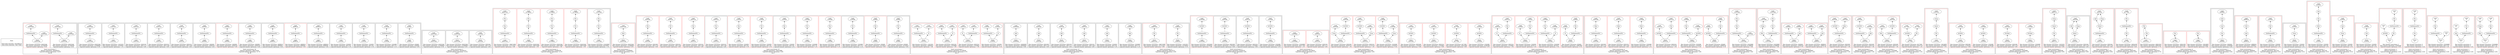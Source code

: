 strict digraph {
rankdir=BT
subgraph {
Stats [shape=plaintext]
cluster=true
label="Total loads executed: 1307048276\nTotal stores executed: 768271869"
}
subgraph {
subgraph {
"39_0_92" [label="GetElementPtr"]
"39_0_91" [label="Load\n65833346"]
"39_0_92" -> "39_0_91"
{
rank=min
"39_0_93" [label="Store\n65833346"]
}
"39_0_93" -> "39_0_92"
"39_0_90" [label="Load\n65833346"]
"39_0_93" -> "39_0_90"
cluster=true
label="Raw dynamic executions: 65833346\nRaw memory operations: 197500038\nCaptured memory operations: 9.5%"
}
subgraph {
{
rank=min
"39_1_96" [label="Store\n65833346"]
}
"39_1_95" [label="GetElementPtr"]
"39_1_96" -> "39_1_95"
"39_1_94" [label="Load\n65833346"]
"39_1_96" -> "39_1_94"
"39_1_91" [label="Load\n65833346"]
"39_1_95" -> "39_1_91"
cluster=true
label="Raw dynamic executions: 65833346\nRaw memory operations: 197500038\nCaptured memory operations: 9.5%"
color=red
}
cluster=true
label="Static occurrences: 2\nMemory operations: 395000076\nCaptured memory operations: 19.0%\nId: 39"
}
subgraph {
subgraph {
{
rank=min
"30_15_476" [label="Load\n828465"]
}
"30_15_475" [label="GetElementPtr"]
"30_15_476" -> "30_15_475"
"30_15_474" [label="Load\n828465"]
"30_15_475" -> "30_15_474"
cluster=true
label="Raw dynamic executions: 828465\nRaw memory operations: 1656930\nCaptured memory operations: 0.0%"
}
subgraph {
{
rank=min
"30_14_414" [label="Load\n2326389"]
}
"30_14_413" [label="GetElementPtr"]
"30_14_414" -> "30_14_413"
"30_14_412" [label="Load\n2326389"]
"30_14_413" -> "30_14_412"
cluster=true
label="Raw dynamic executions: 2326389\nRaw memory operations: 4652778\nCaptured memory operations: 0.2%"
}
subgraph {
{
rank=min
"30_12_281" [label="Load\n2326391"]
}
"30_12_280" [label="GetElementPtr"]
"30_12_281" -> "30_12_280"
"30_12_279" [label="Load\n2326391"]
"30_12_280" -> "30_12_279"
cluster=true
label="Raw dynamic executions: 2326391\nRaw memory operations: 4652782\nCaptured memory operations: 0.2%"
}
subgraph {
{
rank=min
"30_13_340" [label="Load\n2326391"]
}
"30_13_339" [label="GetElementPtr"]
"30_13_340" -> "30_13_339"
"30_13_338" [label="Load\n2326391"]
"30_13_339" -> "30_13_338"
cluster=true
label="Raw dynamic executions: 2326391\nRaw memory operations: 4652782\nCaptured memory operations: 0.2%"
}
subgraph {
"30_6_244" [label="GetElementPtr"]
"30_6_239" [label="Load\n4999918"]
"30_6_244" -> "30_6_239"
{
rank=min
"30_6_245" [label="Load\n4999918"]
}
"30_6_245" -> "30_6_244"
cluster=true
label="Raw dynamic executions: 4999918\nRaw memory operations: 9999836\nCaptured memory operations: 0.4%"
}
subgraph {
{
rank=min
"30_7_249" [label="Load\n4999918"]
}
"30_7_248" [label="GetElementPtr"]
"30_7_249" -> "30_7_248"
"30_7_239" [label="Load\n4999918"]
"30_7_248" -> "30_7_239"
cluster=true
label="Raw dynamic executions: 4999918\nRaw memory operations: 9999836\nCaptured memory operations: 0.4%"
color=red
}
subgraph {
{
rank=min
"30_8_252" [label="Load\n4999918"]
}
"30_8_251" [label="GetElementPtr"]
"30_8_252" -> "30_8_251"
"30_8_250" [label="Load\n4999918"]
"30_8_251" -> "30_8_250"
cluster=true
label="Raw dynamic executions: 4999918\nRaw memory operations: 9999836\nCaptured memory operations: 0.4%"
}
subgraph {
"30_9_263" [label="GetElementPtr"]
"30_9_258" [label="Load\n5000081"]
"30_9_263" -> "30_9_258"
{
rank=min
"30_9_264" [label="Load\n5000081"]
}
"30_9_264" -> "30_9_263"
cluster=true
label="Raw dynamic executions: 5000081\nRaw memory operations: 10000162\nCaptured memory operations: 0.4%"
}
subgraph {
"30_10_267" [label="GetElementPtr"]
"30_10_258" [label="Load\n5000081"]
"30_10_267" -> "30_10_258"
{
rank=min
"30_10_268" [label="Load\n5000081"]
}
"30_10_268" -> "30_10_267"
cluster=true
label="Raw dynamic executions: 5000081\nRaw memory operations: 10000162\nCaptured memory operations: 0.4%"
color=red
}
subgraph {
{
rank=min
"30_11_271" [label="Load\n5000081"]
}
"30_11_270" [label="GetElementPtr"]
"30_11_271" -> "30_11_270"
"30_11_269" [label="Load\n5000081"]
"30_11_270" -> "30_11_269"
cluster=true
label="Raw dynamic executions: 5000081\nRaw memory operations: 10000162\nCaptured memory operations: 0.4%"
}
subgraph {
"30_17_506" [label="GetElementPtr"]
"30_17_505" [label="Load\n9305554"]
"30_17_506" -> "30_17_505"
{
rank=min
"30_17_507" [label="Load\n9305554"]
}
"30_17_507" -> "30_17_506"
cluster=true
label="Raw dynamic executions: 9305554\nRaw memory operations: 18611108\nCaptured memory operations: 0.8%"
}
subgraph {
{
rank=min
"30_18_547" [label="Load\n9305554"]
}
"30_18_546" [label="GetElementPtr"]
"30_18_547" -> "30_18_546"
"30_18_545" [label="Load\n9305554"]
"30_18_546" -> "30_18_545"
cluster=true
label="Raw dynamic executions: 9305554\nRaw memory operations: 18611108\nCaptured memory operations: 0.8%"
}
subgraph {
"30_19_583" [label="GetElementPtr"]
"30_19_582" [label="Load\n9305556"]
"30_19_583" -> "30_19_582"
{
rank=min
"30_19_584" [label="Load\n9305556"]
}
"30_19_584" -> "30_19_583"
cluster=true
label="Raw dynamic executions: 9305556\nRaw memory operations: 18611112\nCaptured memory operations: 0.8%"
}
subgraph {
{
rank=min
"30_16_494" [label="Load\n11631951"]
}
"30_16_493" [label="GetElementPtr"]
"30_16_494" -> "30_16_493"
"30_16_492" [label="Load\n11631951"]
"30_16_493" -> "30_16_492"
cluster=true
label="Raw dynamic executions: 11631951\nRaw memory operations: 23263902\nCaptured memory operations: 1.1%"
}
subgraph {
"30_0_87" [label="GetElementPtr"]
"30_0_86" [label="Load\n65833346"]
"30_0_87" -> "30_0_86"
{
rank=min
"30_0_88" [label="Load\n65833346"]
}
"30_0_88" -> "30_0_87"
cluster=true
label="Raw dynamic executions: 65833346\nRaw memory operations: 131666692\nCaptured memory operations: 6.3%"
}
cluster=true
label="Static occurrences: 20\nMemory operations: 286379190\nCaptured memory operations: 13.7%\nId: 30"
}
subgraph {
subgraph {
{
rank=min
"0_3_303" [label="Store\n9305564"]
}
"0_3_301" [label="Load\n9305564"]
"0_3_303" -> "0_3_301"
cluster=true
label="Raw dynamic executions: 9305564\nRaw memory operations: 18611128\nCaptured memory operations: 0.8%"
}
subgraph {
{
rank=min
"0_1_66" [label="Store\n65833346"]
}
"0_1_65" [label="Load\n65833346"]
"0_1_66" -> "0_1_65"
cluster=true
label="Raw dynamic executions: 65833346\nRaw memory operations: 131666692\nCaptured memory operations: 6.3%"
}
subgraph {
{
rank=min
"0_2_69" [label="Store\n65833346"]
}
"0_2_68" [label="Load\n65833346"]
"0_2_69" -> "0_2_68"
cluster=true
label="Raw dynamic executions: 65833346\nRaw memory operations: 131666692\nCaptured memory operations: 6.3%"
}
cluster=true
label="Static occurrences: 5\nMemory operations: 281944514\nCaptured memory operations: 13.5%\nId: 0"
}
subgraph {
subgraph {
"7_1_51" [label="GetElementPtr"]
"7_1_47" [label="Phi"]
"7_1_51" -> "7_1_47"
"7_1_100" [label="Phi"]
"7_1_98" [label="Load\n11631946"]
"7_1_100" -> "7_1_98"
{
rank=min
"7_1_52" [label="Load\n11631946"]
}
"7_1_52" -> "7_1_51"
"7_1_47" -> "7_1_100"
cluster=true
label="Raw dynamic executions: 23263898\nRaw memory operations: 64104941\nCaptured memory operations: 1.1%"
}
subgraph {
"7_2_47" [label="Phi"]
"7_2_100" [label="Phi"]
"7_2_47" -> "7_2_100"
{
rank=min
"7_2_61" [label="Load\n24786802"]
}
"7_2_60" [label="GetElementPtr"]
"7_2_61" -> "7_2_60"
"7_2_98" [label="Load\n24786802"]
"7_2_100" -> "7_2_98"
"7_2_60" -> "7_2_47"
cluster=true
label="Raw dynamic executions: 65833346\nRaw memory operations: 106674389\nCaptured memory operations: 2.3%"
color=red
}
subgraph {
"7_3_47" [label="Phi"]
"7_3_100" [label="Phi"]
"7_3_47" -> "7_3_100"
"7_3_64" [label="GetElementPtr"]
"7_3_64" -> "7_3_47"
"7_3_98" [label="Load\n24786802"]
"7_3_100" -> "7_3_98"
{
rank=min
"7_3_65" [label="Load\n24786802"]
}
"7_3_65" -> "7_3_64"
cluster=true
label="Raw dynamic executions: 65833346\nRaw memory operations: 106674389\nCaptured memory operations: 2.3%"
color=red
}
subgraph {
"7_4_47" [label="Phi"]
"7_4_100" [label="Phi"]
"7_4_47" -> "7_4_100"
{
rank=min
"7_4_68" [label="Load\n24786802"]
}
"7_4_67" [label="GetElementPtr"]
"7_4_68" -> "7_4_67"
"7_4_98" [label="Load\n24786802"]
"7_4_100" -> "7_4_98"
"7_4_67" -> "7_4_47"
cluster=true
label="Raw dynamic executions: 65833346\nRaw memory operations: 106674389\nCaptured memory operations: 2.3%"
color=red
}
subgraph {
"7_0_100" [label="Phi"]
"7_0_98" [label="Load\n40841043"]
"7_0_100" -> "7_0_98"
"7_0_47" [label="Phi"]
"7_0_47" -> "7_0_100"
"7_0_48" [label="GetElementPtr"]
"7_0_48" -> "7_0_47"
{
rank=min
"7_0_49" [label="Load\n40841043"]
}
"7_0_49" -> "7_0_48"
cluster=true
label="Raw dynamic executions: 106674389\nRaw memory operations: 147515432\nCaptured memory operations: 3.9%"
color=red
}
cluster=true
label="Static occurrences: 5\nMemory operations: 253666790\nCaptured memory operations: 12.2%\nId: 7"
}
subgraph {
subgraph {
"10_0_62" [label="SExt"]
"10_0_61" [label="Load\n65833346"]
"10_0_62" -> "10_0_61"
{
rank=min
"10_0_63" [label="Store\n65833346"]
}
"10_0_63" -> "10_0_62"
cluster=true
label="Raw dynamic executions: 65833346\nRaw memory operations: 131666692\nCaptured memory operations: 6.3%"
color=red
}
cluster=true
label="Static occurrences: 1\nMemory operations: 131666692\nCaptured memory operations: 6.3%\nId: 10"
}
subgraph {
subgraph {
"8_17_451" [label="Phi"]
"8_17_449" [label="Load\n828465"]
"8_17_451" -> "8_17_449"
{
rank=min
"8_17_469" [label="Load\n828465"]
}
"8_17_468" [label="GetElementPtr"]
"8_17_469" -> "8_17_468"
"8_17_468" -> "8_17_451"
cluster=true
label="Raw dynamic executions: 828465\nRaw memory operations: 10134025\nCaptured memory operations: 0.0%"
}
subgraph {
"8_18_451" [label="Phi"]
"8_18_449" [label="Load\n828465"]
"8_18_451" -> "8_18_449"
"8_18_472" [label="GetElementPtr"]
"8_18_472" -> "8_18_451"
{
rank=min
"8_18_473" [label="Load\n828465"]
}
"8_18_473" -> "8_18_472"
cluster=true
label="Raw dynamic executions: 828465\nRaw memory operations: 10134025\nCaptured memory operations: 0.0%"
color=red
}
subgraph {
"8_13_401" [label="GetElementPtr"]
"8_13_389" [label="Phi"]
"8_13_401" -> "8_13_389"
{
rank=min
"8_13_402" [label="Load\n2326389"]
}
"8_13_402" -> "8_13_401"
"8_13_387" [label="Load\n2326389"]
"8_13_389" -> "8_13_387"
cluster=true
label="Raw dynamic executions: 2326389\nRaw memory operations: 4652778\nCaptured memory operations: 0.2%"
}
subgraph {
{
rank=min
"8_14_407" [label="Load\n2326389"]
}
"8_14_406" [label="GetElementPtr"]
"8_14_407" -> "8_14_406"
"8_14_389" [label="Phi"]
"8_14_406" -> "8_14_389"
"8_14_387" [label="Load\n2326389"]
"8_14_389" -> "8_14_387"
cluster=true
label="Raw dynamic executions: 2326389\nRaw memory operations: 4652778\nCaptured memory operations: 0.2%"
color=red
}
subgraph {
{
rank=min
"8_15_411" [label="Load\n2326389"]
}
"8_15_410" [label="GetElementPtr"]
"8_15_411" -> "8_15_410"
"8_15_389" [label="Phi"]
"8_15_410" -> "8_15_389"
"8_15_387" [label="Load\n2326389"]
"8_15_389" -> "8_15_387"
cluster=true
label="Raw dynamic executions: 2326389\nRaw memory operations: 4652778\nCaptured memory operations: 0.2%"
color=red
}
subgraph {
"8_10_315" [label="Phi"]
"8_10_313" [label="Load\n2326391"]
"8_10_315" -> "8_10_313"
{
rank=min
"8_10_328" [label="Load\n2326391"]
}
"8_10_327" [label="GetElementPtr"]
"8_10_328" -> "8_10_327"
"8_10_327" -> "8_10_315"
cluster=true
label="Raw dynamic executions: 2326391\nRaw memory operations: 4652782\nCaptured memory operations: 0.2%"
}
subgraph {
"8_11_315" [label="Phi"]
"8_11_313" [label="Load\n2326391"]
"8_11_315" -> "8_11_313"
"8_11_332" [label="GetElementPtr"]
"8_11_332" -> "8_11_315"
{
rank=min
"8_11_333" [label="Load\n2326391"]
}
"8_11_333" -> "8_11_332"
cluster=true
label="Raw dynamic executions: 2326391\nRaw memory operations: 4652782\nCaptured memory operations: 0.2%"
color=red
}
subgraph {
"8_12_315" [label="Phi"]
"8_12_313" [label="Load\n2326391"]
"8_12_315" -> "8_12_313"
{
rank=min
"8_12_337" [label="Load\n2326391"]
}
"8_12_336" [label="GetElementPtr"]
"8_12_337" -> "8_12_336"
"8_12_336" -> "8_12_315"
cluster=true
label="Raw dynamic executions: 2326391\nRaw memory operations: 4652782\nCaptured memory operations: 0.2%"
color=red
}
subgraph {
"8_19_522" [label="Phi"]
"8_19_520" [label="Load\n9305554"]
"8_19_522" -> "8_19_520"
"8_19_534" [label="GetElementPtr"]
"8_19_534" -> "8_19_522"
{
rank=min
"8_19_535" [label="Load\n9305554"]
}
"8_19_535" -> "8_19_534"
cluster=true
label="Raw dynamic executions: 9305554\nRaw memory operations: 18611108\nCaptured memory operations: 0.8%"
}
subgraph {
"8_20_522" [label="Phi"]
"8_20_520" [label="Load\n9305554"]
"8_20_522" -> "8_20_520"
{
rank=min
"8_20_540" [label="Load\n9305554"]
}
"8_20_539" [label="GetElementPtr"]
"8_20_540" -> "8_20_539"
"8_20_539" -> "8_20_522"
cluster=true
label="Raw dynamic executions: 9305554\nRaw memory operations: 18611108\nCaptured memory operations: 0.8%"
color=red
}
subgraph {
"8_21_543" [label="GetElementPtr"]
"8_21_522" [label="Phi"]
"8_21_543" -> "8_21_522"
"8_21_520" [label="Load\n9305554"]
"8_21_522" -> "8_21_520"
{
rank=min
"8_21_544" [label="Load\n9305554"]
}
"8_21_544" -> "8_21_543"
cluster=true
label="Raw dynamic executions: 9305554\nRaw memory operations: 18611108\nCaptured memory operations: 0.8%"
color=red
}
subgraph {
"8_16_451" [label="Phi"]
"8_16_449" [label="Load\n9305560"]
"8_16_451" -> "8_16_449"
"8_16_463" [label="GetElementPtr"]
"8_16_463" -> "8_16_451"
{
rank=min
"8_16_464" [label="Load\n9305560"]
}
"8_16_464" -> "8_16_463"
cluster=true
label="Raw dynamic executions: 9305560\nRaw memory operations: 18611120\nCaptured memory operations: 0.8%"
color=red
}
cluster=true
label="Static occurrences: 22\nMemory operations: 105674986\nCaptured memory operations: 5.0%\nId: 8"
}
subgraph {
subgraph {
{
rank=min
"17_3_283" [label="Store\n2326391"]
}
"17_3_280" [label="GetElementPtr"]
"17_3_283" -> "17_3_280"
"17_3_282" [label="Or"]
"17_3_281" [label="Load\n2326391"]
"17_3_282" -> "17_3_281"
"17_3_283" -> "17_3_282"
"17_3_279" [label="Load\n2326391"]
"17_3_280" -> "17_3_279"
cluster=true
label="Raw dynamic executions: 2326391\nRaw memory operations: 6979173\nCaptured memory operations: 0.3%"
color=red
}
subgraph {
"17_5_508" [label="Or"]
"17_5_507" [label="Load\n9305554"]
"17_5_508" -> "17_5_507"
{
rank=min
"17_5_509" [label="Store\n9305554"]
}
"17_5_506" [label="GetElementPtr"]
"17_5_509" -> "17_5_506"
"17_5_505" [label="Load\n9305554"]
"17_5_506" -> "17_5_505"
"17_5_509" -> "17_5_508"
cluster=true
label="Raw dynamic executions: 9305554\nRaw memory operations: 27916662\nCaptured memory operations: 1.3%"
color=red
}
subgraph {
{
rank=min
"17_6_586" [label="Store\n9305556"]
}
"17_6_583" [label="GetElementPtr"]
"17_6_586" -> "17_6_583"
"17_6_582" [label="Load\n9305556"]
"17_6_583" -> "17_6_582"
"17_6_585" [label="Or"]
"17_6_584" [label="Load\n9305556"]
"17_6_585" -> "17_6_584"
"17_6_586" -> "17_6_585"
cluster=true
label="Raw dynamic executions: 9305556\nRaw memory operations: 27916668\nCaptured memory operations: 1.3%"
color=red
}
subgraph {
"17_4_493" [label="GetElementPtr"]
"17_4_492" [label="Load\n11631951"]
"17_4_493" -> "17_4_492"
{
rank=min
"17_4_496" [label="Store\n11631951"]
}
"17_4_496" -> "17_4_493"
"17_4_495" [label="Or"]
"17_4_494" [label="Load\n11631951"]
"17_4_495" -> "17_4_494"
"17_4_496" -> "17_4_495"
cluster=true
label="Raw dynamic executions: 11631951\nRaw memory operations: 34895853\nCaptured memory operations: 1.6%"
color=red
}
cluster=true
label="Static occurrences: 7\nMemory operations: 97708359\nCaptured memory operations: 4.7%\nId: 17"
}
subgraph {
subgraph {
"27_7_395" [label="Add"]
"27_7_394" [label="Load\n2326389"]
"27_7_395" -> "27_7_394"
{
rank=min
"27_7_396" [label="Store\n2326389"]
}
"27_7_396" -> "27_7_395"
cluster=true
label="Raw dynamic executions: 2326389\nRaw memory operations: 4652778\nCaptured memory operations: 0.2%"
}
subgraph {
{
rank=min
"27_6_322" [label="Store\n2326391"]
}
"27_6_321" [label="Add"]
"27_6_322" -> "27_6_321"
"27_6_320" [label="Load\n2326391"]
"27_6_321" -> "27_6_320"
cluster=true
label="Raw dynamic executions: 2326391\nRaw memory operations: 4652782\nCaptured memory operations: 0.2%"
}
subgraph {
"27_9_528" [label="Add"]
"27_9_527" [label="Load\n9305554"]
"27_9_528" -> "27_9_527"
{
rank=min
"27_9_529" [label="Store\n9305554"]
}
"27_9_529" -> "27_9_528"
cluster=true
label="Raw dynamic executions: 9305554\nRaw memory operations: 18611108\nCaptured memory operations: 0.8%"
}
subgraph {
"27_11_580" [label="Add"]
"27_11_579" [label="Load\n9305556"]
"27_11_580" -> "27_11_579"
{
rank=min
"27_11_581" [label="Store\n9305556"]
}
"27_11_581" -> "27_11_580"
cluster=true
label="Raw dynamic executions: 9305556\nRaw memory operations: 18611112\nCaptured memory operations: 0.8%"
}
subgraph {
{
rank=min
"27_8_458" [label="Store\n9305560"]
}
"27_8_457" [label="Add"]
"27_8_458" -> "27_8_457"
"27_8_456" [label="Load\n9305560"]
"27_8_457" -> "27_8_456"
cluster=true
label="Raw dynamic executions: 9305560\nRaw memory operations: 18611120\nCaptured memory operations: 0.8%"
}
subgraph {
"27_4_218" [label="Add"]
"27_4_217" [label="Load\n10000000"]
"27_4_218" -> "27_4_217"
{
rank=min
"27_4_219" [label="Store\n10000000"]
}
"27_4_219" -> "27_4_218"
cluster=true
label="Raw dynamic executions: 10000000\nRaw memory operations: 20000000\nCaptured memory operations: 0.9%"
}
cluster=true
label="Static occurrences: 12\nMemory operations: 85138902\nCaptured memory operations: 4.1%\nId: 27"
}
subgraph {
subgraph {
"34_4_363" [label="Phi"]
"34_4_364" [label="Load\n1648818"]
"34_4_363" -> "34_4_364"
{
rank=min
"34_4_367" [label="Store\n1648818"]
}
"34_4_367" -> "34_4_363"
cluster=true
label="Raw dynamic executions: 11631951\nRaw memory operations: 25256844\nCaptured memory operations: 0.1%"
}
subgraph {
{
rank=min
"34_0_101" [label="Store\n40841043"]
}
"34_0_100" [label="Phi"]
"34_0_101" -> "34_0_100"
"34_0_98" [label="Load\n40841043"]
"34_0_100" -> "34_0_98"
cluster=true
label="Raw dynamic executions: 106674389\nRaw memory operations: 147515432\nCaptured memory operations: 3.9%"
color=red
}
cluster=true
label="Static occurrences: 5\nMemory operations: 84979722\nCaptured memory operations: 4.0%\nId: 34"
}
subgraph {
subgraph {
"15_1_380" [label="GetElementPtr"]
"15_1_372" [label="IntToPtr"]
"15_1_380" -> "15_1_372"
{
rank=min
"15_1_381" [label="Load\n2326389"]
}
"15_1_381" -> "15_1_380"
"15_1_369" [label="Load\n2326389"]
"15_1_372" -> "15_1_369"
cluster=true
label="Raw dynamic executions: 2326389\nRaw memory operations: 25590289\nCaptured memory operations: 0.2%"
}
subgraph {
{
rank=min
"15_3_514" [label="Load\n9305554"]
}
"15_3_513" [label="GetElementPtr"]
"15_3_514" -> "15_3_513"
"15_3_511" [label="IntToPtr"]
"15_3_513" -> "15_3_511"
"15_3_502" [label="Load\n9305554"]
"15_3_511" -> "15_3_502"
cluster=true
label="Raw dynamic executions: 9305554\nRaw memory operations: 27916662\nCaptured memory operations: 0.8%"
}
subgraph {
"15_2_430" [label="IntToPtr"]
"15_2_427" [label="Load\n9305560"]
"15_2_430" -> "15_2_427"
{
rank=min
"15_2_443" [label="Load\n9305560"]
}
"15_2_442" [label="GetElementPtr"]
"15_2_443" -> "15_2_442"
"15_2_442" -> "15_2_430"
cluster=true
label="Raw dynamic executions: 9305560\nRaw memory operations: 27261853\nCaptured memory operations: 0.8%"
}
subgraph {
{
rank=min
"15_0_374" [label="Load\n20282682"]
}
"15_0_373" [label="GetElementPtr"]
"15_0_374" -> "15_0_373"
"15_0_372" [label="IntToPtr"]
"15_0_369" [label="Load\n20282682"]
"15_0_372" -> "15_0_369"
"15_0_373" -> "15_0_372"
cluster=true
label="Raw dynamic executions: 20282682\nRaw memory operations: 43546582\nCaptured memory operations: 1.9%"
color=red
}
cluster=true
label="Static occurrences: 4\nMemory operations: 82440370\nCaptured memory operations: 3.9%\nId: 15"
}
subgraph {
subgraph {
{
rank=min
"19_3_587" [label="Load\n9305556"]
}
"19_3_582" [label="Load\n9305556"]
"19_3_587" -> "19_3_582"
cluster=true
label="Raw dynamic executions: 9305556\nRaw memory operations: 18611112\nCaptured memory operations: 0.8%"
color=red
}
subgraph {
{
rank=min
"19_0_53" [label="Load\n23263898"]
}
"19_0_52" [label="Load\n23263898"]
"19_0_53" -> "19_0_52"
cluster=true
label="Raw dynamic executions: 23263898\nRaw memory operations: 46527796\nCaptured memory operations: 2.2%"
color=red
}
cluster=true
label="Static occurrences: 4\nMemory operations: 65138910\nCaptured memory operations: 3.1%\nId: 19"
}
subgraph {
subgraph {
"6_0_380" [label="GetElementPtr"]
"6_0_372" [label="IntToPtr"]
"6_0_380" -> "6_0_372"
"6_0_399" [label="Trunc"]
"6_0_398" [label="Load\n2326389"]
"6_0_399" -> "6_0_398"
{
rank=min
"6_0_400" [label="Store\n2326389"]
}
"6_0_400" -> "6_0_399"
"6_0_369" [label="Load\n2326389"]
"6_0_372" -> "6_0_369"
"6_0_400" -> "6_0_380"
cluster=true
label="Raw dynamic executions: 2326389\nRaw memory operations: 27916678\nCaptured memory operations: 0.3%"
color=red
}
subgraph {
{
rank=min
"6_2_533" [label="Store\n9305554"]
}
"6_2_513" [label="GetElementPtr"]
"6_2_533" -> "6_2_513"
"6_2_532" [label="Trunc"]
"6_2_533" -> "6_2_532"
"6_2_531" [label="Load\n9305554"]
"6_2_532" -> "6_2_531"
"6_2_511" [label="IntToPtr"]
"6_2_513" -> "6_2_511"
"6_2_502" [label="Load\n9305554"]
"6_2_511" -> "6_2_502"
cluster=true
label="Raw dynamic executions: 9305554\nRaw memory operations: 37222216\nCaptured memory operations: 1.3%"
color=red
}
subgraph {
"6_1_430" [label="IntToPtr"]
"6_1_427" [label="Load\n9305560"]
"6_1_430" -> "6_1_427"
"6_1_461" [label="Trunc"]
"6_1_460" [label="Load\n9305560"]
"6_1_461" -> "6_1_460"
"6_1_442" [label="GetElementPtr"]
"6_1_442" -> "6_1_430"
{
rank=min
"6_1_462" [label="Store\n9305560"]
}
"6_1_462" -> "6_1_442"
"6_1_462" -> "6_1_461"
cluster=true
label="Raw dynamic executions: 9305560\nRaw memory operations: 36567413\nCaptured memory operations: 1.3%"
color=red
}
cluster=true
label="Static occurrences: 3\nMemory operations: 62812509\nCaptured memory operations: 3.0%\nId: 6"
}
subgraph {
subgraph {
{
rank=min
"5_0_397" [label="Store\n2326389"]
}
"5_0_372" [label="IntToPtr"]
"5_0_397" -> "5_0_372"
"5_0_369" [label="Load\n2326389"]
"5_0_372" -> "5_0_369"
cluster=true
label="Raw dynamic executions: 2326389\nRaw memory operations: 25590289\nCaptured memory operations: 0.2%"
color=red
}
subgraph {
"5_3_430" [label="IntToPtr"]
"5_3_427" [label="Load\n8477095"]
"5_3_430" -> "5_3_427"
{
rank=min
"5_3_479" [label="Store\n8477095"]
}
"5_3_479" -> "5_3_430"
cluster=true
label="Raw dynamic executions: 8477095\nRaw memory operations: 26433388\nCaptured memory operations: 0.8%"
color=red
}
subgraph {
{
rank=min
"5_4_530" [label="Store\n9305554"]
}
"5_4_511" [label="IntToPtr"]
"5_4_530" -> "5_4_511"
"5_4_502" [label="Load\n9305554"]
"5_4_511" -> "5_4_502"
cluster=true
label="Raw dynamic executions: 9305554\nRaw memory operations: 27916662\nCaptured memory operations: 0.8%"
color=red
}
subgraph {
"5_2_430" [label="IntToPtr"]
"5_2_427" [label="Load\n9305560"]
"5_2_430" -> "5_2_427"
{
rank=min
"5_2_459" [label="Store\n9305560"]
}
"5_2_459" -> "5_2_430"
cluster=true
label="Raw dynamic executions: 9305560\nRaw memory operations: 27261853\nCaptured memory operations: 0.8%"
color=red
}
cluster=true
label="Static occurrences: 6\nMemory operations: 58829196\nCaptured memory operations: 2.8%\nId: 5"
}
subgraph {
subgraph {
"9_3_451" [label="Phi"]
"9_3_449" [label="Load\n828465"]
"9_3_451" -> "9_3_449"
{
rank=min
"9_3_471" [label="Store\n828465"]
}
"9_3_470" [label="Or"]
"9_3_471" -> "9_3_470"
"9_3_468" [label="GetElementPtr"]
"9_3_468" -> "9_3_451"
"9_3_471" -> "9_3_468"
"9_3_469" [label="Load\n828465"]
"9_3_470" -> "9_3_469"
cluster=true
label="Raw dynamic executions: 828465\nRaw memory operations: 10962490\nCaptured memory operations: 0.1%"
color=red
}
subgraph {
{
rank=min
"9_2_409" [label="Store\n2326389"]
}
"9_2_406" [label="GetElementPtr"]
"9_2_409" -> "9_2_406"
"9_2_408" [label="Or"]
"9_2_409" -> "9_2_408"
"9_2_389" [label="Phi"]
"9_2_406" -> "9_2_389"
"9_2_407" [label="Load\n2326389"]
"9_2_408" -> "9_2_407"
"9_2_387" [label="Load\n2326389"]
"9_2_389" -> "9_2_387"
cluster=true
label="Raw dynamic executions: 2326389\nRaw memory operations: 6979167\nCaptured memory operations: 0.3%"
color=red
}
subgraph {
{
rank=min
"9_1_335" [label="Store\n2326391"]
}
"9_1_334" [label="Or"]
"9_1_335" -> "9_1_334"
"9_1_333" [label="Load\n2326391"]
"9_1_334" -> "9_1_333"
"9_1_315" [label="Phi"]
"9_1_313" [label="Load\n2326391"]
"9_1_315" -> "9_1_313"
"9_1_332" [label="GetElementPtr"]
"9_1_332" -> "9_1_315"
"9_1_335" -> "9_1_332"
cluster=true
label="Raw dynamic executions: 2326391\nRaw memory operations: 6979173\nCaptured memory operations: 0.3%"
color=red
}
subgraph {
{
rank=min
"9_4_542" [label="Store\n9305554"]
}
"9_4_541" [label="Or"]
"9_4_542" -> "9_4_541"
"9_4_540" [label="Load\n9305554"]
"9_4_541" -> "9_4_540"
"9_4_522" [label="Phi"]
"9_4_520" [label="Load\n9305554"]
"9_4_522" -> "9_4_520"
"9_4_539" [label="GetElementPtr"]
"9_4_542" -> "9_4_539"
"9_4_539" -> "9_4_522"
cluster=true
label="Raw dynamic executions: 9305554\nRaw memory operations: 27916662\nCaptured memory operations: 1.3%"
color=red
}
cluster=true
label="Static occurrences: 5\nMemory operations: 44360397\nCaptured memory operations: 2.1%\nId: 9"
}
subgraph {
subgraph {
"3_1_386" [label="GetElementPtr"]
"3_1_385" [label="SExt"]
"3_1_386" -> "3_1_385"
{
rank=min
"3_1_387" [label="Load\n2326389"]
}
"3_1_387" -> "3_1_386"
"3_1_381" [label="Load\n2326389"]
"3_1_385" -> "3_1_381"
cluster=true
label="Raw dynamic executions: 2326389\nRaw memory operations: 4652778\nCaptured memory operations: 0.2%"
color=red
}
subgraph {
"3_3_519" [label="GetElementPtr"]
"3_3_518" [label="SExt"]
"3_3_519" -> "3_3_518"
{
rank=min
"3_3_520" [label="Load\n9305554"]
}
"3_3_520" -> "3_3_519"
"3_3_514" [label="Load\n9305554"]
"3_3_518" -> "3_3_514"
cluster=true
label="Raw dynamic executions: 9305554\nRaw memory operations: 18611108\nCaptured memory operations: 0.8%"
color=red
}
subgraph {
{
rank=min
"3_2_449" [label="Load\n9305560"]
}
"3_2_448" [label="GetElementPtr"]
"3_2_449" -> "3_2_448"
"3_2_447" [label="SExt"]
"3_2_443" [label="Load\n9305560"]
"3_2_447" -> "3_2_443"
"3_2_448" -> "3_2_447"
cluster=true
label="Raw dynamic executions: 9305560\nRaw memory operations: 18611120\nCaptured memory operations: 0.8%"
color=red
}
cluster=true
label="Static occurrences: 4\nMemory operations: 41875006\nCaptured memory operations: 2.0%\nId: 3"
}
subgraph {
subgraph {
"36_1_430" [label="IntToPtr"]
"36_1_427" [label="Load\n828465"]
"36_1_430" -> "36_1_427"
"36_1_451" [label="Phi"]
"36_1_449" [label="Load\n828465"]
"36_1_451" -> "36_1_449"
{
rank=min
"36_1_467" [label="Store\n828465"]
}
"36_1_467" -> "36_1_430"
"36_1_463" [label="GetElementPtr"]
"36_1_467" -> "36_1_463"
"36_1_463" -> "36_1_451"
cluster=true
label="Raw dynamic executions: 828465\nRaw memory operations: 28090318\nCaptured memory operations: 0.1%"
color=red
}
subgraph {
"36_0_401" [label="GetElementPtr"]
"36_0_389" [label="Phi"]
"36_0_401" -> "36_0_389"
"36_0_372" [label="IntToPtr"]
"36_0_369" [label="Load\n2326389"]
"36_0_372" -> "36_0_369"
{
rank=min
"36_0_405" [label="Store\n2326389"]
}
"36_0_405" -> "36_0_372"
"36_0_387" [label="Load\n2326389"]
"36_0_389" -> "36_0_387"
"36_0_405" -> "36_0_401"
cluster=true
label="Raw dynamic executions: 2326389\nRaw memory operations: 27916678\nCaptured memory operations: 0.3%"
color=red
}
subgraph {
"36_2_522" [label="Phi"]
"36_2_520" [label="Load\n9305554"]
"36_2_522" -> "36_2_520"
{
rank=min
"36_2_538" [label="Store\n9305554"]
}
"36_2_511" [label="IntToPtr"]
"36_2_538" -> "36_2_511"
"36_2_534" [label="GetElementPtr"]
"36_2_538" -> "36_2_534"
"36_2_534" -> "36_2_522"
"36_2_502" [label="Load\n9305554"]
"36_2_511" -> "36_2_502"
cluster=true
label="Raw dynamic executions: 9305554\nRaw memory operations: 37222216\nCaptured memory operations: 1.3%"
color=red
}
cluster=true
label="Static occurrences: 3\nMemory operations: 37381224\nCaptured memory operations: 1.8%\nId: 36"
}
subgraph {
subgraph {
"23_0_51" [label="GetElementPtr"]
"23_0_47" [label="Phi"]
"23_0_51" -> "23_0_47"
{
rank=min
"23_0_54" [label="Store\n11631946"]
}
"23_0_54" -> "23_0_51"
"23_0_100" [label="Phi"]
"23_0_47" -> "23_0_100"
"23_0_98" [label="Load\n11631946"]
"23_0_100" -> "23_0_98"
"23_0_53" [label="Load\n11631946"]
"23_0_54" -> "23_0_53"
cluster=true
label="Raw dynamic executions: 23263898\nRaw memory operations: 87368839\nCaptured memory operations: 1.6%"
color=red
}
cluster=true
label="Static occurrences: 1\nMemory operations: 34895838\nCaptured memory operations: 1.6%\nId: 23"
}
subgraph {
subgraph {
"28_0_56" [label="ZExt"]
"28_0_55" [label="ICmp"]
"28_0_56" -> "28_0_55"
"28_0_47" [label="Phi"]
"28_0_100" [label="Phi"]
"28_0_47" -> "28_0_100"
"28_0_48" [label="GetElementPtr"]
"28_0_48" -> "28_0_47"
{
rank=min
"28_0_57" [label="Store\n11631946"]
}
"28_0_57" -> "28_0_48"
"28_0_98" [label="Load\n11631946"]
"28_0_100" -> "28_0_98"
"28_0_53" [label="Load\n11631946"]
"28_0_55" -> "28_0_53"
"28_0_57" -> "28_0_56"
cluster=true
label="Raw dynamic executions: 23263898\nRaw memory operations: 87368839\nCaptured memory operations: 1.6%"
color=red
}
cluster=true
label="Static occurrences: 1\nMemory operations: 34895838\nCaptured memory operations: 1.6%\nId: 28"
}
subgraph {
subgraph {
"41_0_244" [label="GetElementPtr"]
"41_0_239" [label="Load\n4999918"]
"41_0_244" -> "41_0_239"
{
rank=min
"41_0_247" [label="Store\n4999918"]
}
"41_0_247" -> "41_0_244"
"41_0_246" [label="And"]
"41_0_247" -> "41_0_246"
"41_0_245" [label="Load\n4999918"]
"41_0_246" -> "41_0_245"
cluster=true
label="Raw dynamic executions: 4999918\nRaw memory operations: 14999754\nCaptured memory operations: 0.7%"
color=red
}
subgraph {
"41_1_263" [label="GetElementPtr"]
"41_1_258" [label="Load\n5000081"]
"41_1_263" -> "41_1_258"
{
rank=min
"41_1_266" [label="Store\n5000081"]
}
"41_1_266" -> "41_1_263"
"41_1_265" [label="And"]
"41_1_266" -> "41_1_265"
"41_1_264" [label="Load\n5000081"]
"41_1_265" -> "41_1_264"
cluster=true
label="Raw dynamic executions: 5000081\nRaw memory operations: 15000243\nCaptured memory operations: 0.7%"
color=red
}
cluster=true
label="Static occurrences: 2\nMemory operations: 29999997\nCaptured memory operations: 1.4%\nId: 41"
}
subgraph {
subgraph {
"26_0_435" [label="GetElementPtr"]
"26_0_372" [label="IntToPtr"]
"26_0_435" -> "26_0_372"
{
rank=min
"26_0_436" [label="Load\n9305560"]
}
"26_0_436" -> "26_0_435"
"26_0_434" [label="SExt"]
"26_0_374" [label="Load\n9305560"]
"26_0_434" -> "26_0_374"
"26_0_369" [label="Load\n9305560"]
"26_0_372" -> "26_0_369"
"26_0_435" -> "26_0_434"
cluster=true
label="Raw dynamic executions: 9305560\nRaw memory operations: 52852142\nCaptured memory operations: 1.3%"
color=red
}
cluster=true
label="Static occurrences: 1\nMemory operations: 27916680\nCaptured memory operations: 1.3%\nId: 26"
}
subgraph {
subgraph {
"38_0_373" [label="GetElementPtr"]
"38_0_372" [label="IntToPtr"]
"38_0_373" -> "38_0_372"
"38_0_440" [label="Add"]
"38_0_374" [label="Load\n9305560"]
"38_0_440" -> "38_0_374"
{
rank=min
"38_0_441" [label="Store\n9305560"]
}
"38_0_441" -> "38_0_373"
"38_0_369" [label="Load\n9305560"]
"38_0_372" -> "38_0_369"
"38_0_441" -> "38_0_440"
cluster=true
label="Raw dynamic executions: 9305560\nRaw memory operations: 52852142\nCaptured memory operations: 1.3%"
color=red
}
cluster=true
label="Static occurrences: 1\nMemory operations: 27916680\nCaptured memory operations: 1.3%\nId: 38"
}
subgraph {
subgraph {
"42_0_430" [label="IntToPtr"]
"42_0_427" [label="Load\n9305560"]
"42_0_430" -> "42_0_427"
"42_0_437" [label="SExt"]
"42_0_436" [label="Load\n9305560"]
"42_0_437" -> "42_0_436"
{
rank=min
"42_0_439" [label="Store\n9305560"]
}
"42_0_438" [label="GetElementPtr"]
"42_0_439" -> "42_0_438"
"42_0_439" -> "42_0_437"
"42_0_438" -> "42_0_430"
cluster=true
label="Raw dynamic executions: 9305560\nRaw memory operations: 36567413\nCaptured memory operations: 1.3%"
color=red
}
cluster=true
label="Static occurrences: 1\nMemory operations: 27916680\nCaptured memory operations: 1.3%\nId: 42"
}
subgraph {
subgraph {
"25_1_430" [label="IntToPtr"]
"25_1_427" [label="Load\n8477095"]
"25_1_430" -> "25_1_427"
{
rank=min
"25_1_485" [label="Store\n8477095"]
}
"25_1_481" [label="Phi"]
"25_1_485" -> "25_1_481"
"25_1_482" [label="Load\n8477095"]
"25_1_481" -> "25_1_482"
"25_1_485" -> "25_1_430"
cluster=true
label="Raw dynamic executions: 8477095\nRaw memory operations: 43387578\nCaptured memory operations: 1.2%"
color=red
}
cluster=true
label="Static occurrences: 3\nMemory operations: 25431285\nCaptured memory operations: 1.2%\nId: 25"
}
subgraph {
subgraph {
{
rank=min
"22_0_364" [label="Load\n11631951"]
}
"22_0_363" [label="Phi"]
"22_0_364" -> "22_0_363"
"22_0_359" [label="ICmp"]
"22_0_358" [label="Load\n11631951"]
"22_0_359" -> "22_0_358"
"22_0_360" [label="Select"]
"22_0_360" -> "22_0_359"
"22_0_363" -> "22_0_360"
cluster=true
label="Raw dynamic executions: 13624893\nRaw memory operations: 25256844\nCaptured memory operations: 1.1%"
color=red
}
cluster=true
label="Static occurrences: 1\nMemory operations: 23263902\nCaptured memory operations: 1.1%\nId: 22"
}
subgraph {
subgraph {
{
rank=min
"24_0_377" [label="Load\n2326389"]
}
"24_0_372" [label="IntToPtr"]
"24_0_377" -> "24_0_372"
"24_0_369" [label="Load\n2326389"]
"24_0_372" -> "24_0_369"
cluster=true
label="Raw dynamic executions: 2326389\nRaw memory operations: 25590289\nCaptured memory operations: 0.2%"
color=red
}
subgraph {
"24_1_430" [label="IntToPtr"]
"24_1_427" [label="Load\n9305560"]
"24_1_430" -> "24_1_427"
{
rank=min
"24_1_431" [label="Load\n9305560"]
}
"24_1_431" -> "24_1_430"
cluster=true
label="Raw dynamic executions: 9305560\nRaw memory operations: 27261853\nCaptured memory operations: 0.8%"
color=red
}
cluster=true
label="Static occurrences: 2\nMemory operations: 23263898\nCaptured memory operations: 1.1%\nId: 24"
}
subgraph {
subgraph {
{
rank=min
"35_0_379" [label="Store\n2326389"]
}
"35_0_378" [label="PtrToInt"]
"35_0_379" -> "35_0_378"
"35_0_377" [label="Load\n2326389"]
"35_0_378" -> "35_0_377"
cluster=true
label="Raw dynamic executions: 2326389\nRaw memory operations: 4652778\nCaptured memory operations: 0.2%"
color=red
}
subgraph {
{
rank=min
"35_1_433" [label="Store\n9305560"]
}
"35_1_432" [label="PtrToInt"]
"35_1_433" -> "35_1_432"
"35_1_431" [label="Load\n9305560"]
"35_1_432" -> "35_1_431"
cluster=true
label="Raw dynamic executions: 9305560\nRaw memory operations: 18611120\nCaptured memory operations: 0.8%"
color=red
}
cluster=true
label="Static occurrences: 2\nMemory operations: 23263898\nCaptured memory operations: 1.1%\nId: 35"
}
subgraph {
subgraph {
{
rank=min
"4_0_367" [label="Store\n9983133"]
}
"4_0_363" [label="Phi"]
"4_0_367" -> "4_0_363"
"4_0_359" [label="ICmp"]
"4_0_358" [label="Load\n9983133"]
"4_0_359" -> "4_0_358"
"4_0_360" [label="Select"]
"4_0_360" -> "4_0_359"
"4_0_363" -> "4_0_360"
cluster=true
label="Raw dynamic executions: 11631951\nRaw memory operations: 23263902\nCaptured memory operations: 0.9%"
color=red
}
cluster=true
label="Static occurrences: 1\nMemory operations: 19966266\nCaptured memory operations: 0.9%\nId: 4"
}
subgraph {
subgraph {
"16_0_296" [label="Add"]
"16_0_295" [label="Load\n9305564"]
"16_0_296" -> "16_0_295"
"16_0_298" [label="Select"]
"16_0_297" [label="ICmp"]
"16_0_298" -> "16_0_297"
{
rank=min
"16_0_299" [label="Store\n9305564"]
}
"16_0_299" -> "16_0_298"
"16_0_297" -> "16_0_295"
"16_0_298" -> "16_0_296"
cluster=true
label="Raw dynamic executions: 9305564\nRaw memory operations: 18611128\nCaptured memory operations: 0.8%"
}
cluster=true
label="Static occurrences: 1\nMemory operations: 18611128\nCaptured memory operations: 0.8%\nId: 16"
}
subgraph {
subgraph {
"20_0_296" [label="Add"]
"20_0_295" [label="Load\n9305564"]
"20_0_296" -> "20_0_295"
"20_0_300" [label="GetElementPtr"]
"20_0_298" [label="Select"]
"20_0_300" -> "20_0_298"
"20_0_297" [label="ICmp"]
"20_0_298" -> "20_0_297"
{
rank=min
"20_0_301" [label="Load\n9305564"]
}
"20_0_301" -> "20_0_300"
"20_0_297" -> "20_0_295"
"20_0_298" -> "20_0_296"
cluster=true
label="Raw dynamic executions: 9305564\nRaw memory operations: 18611128\nCaptured memory operations: 0.8%"
color=red
}
cluster=true
label="Static occurrences: 1\nMemory operations: 18611128\nCaptured memory operations: 0.8%\nId: 20"
}
subgraph {
subgraph {
"40_3_451" [label="Phi"]
"40_3_449" [label="Load\n8477095"]
"40_3_451" -> "40_3_449"
"40_3_463" [label="GetElementPtr"]
"40_3_463" -> "40_3_451"
{
rank=min
"40_3_482" [label="Load\n8477095"]
}
"40_3_481" [label="Phi"]
"40_3_482" -> "40_3_481"
"40_3_481" -> "40_3_463"
cluster=true
label="Raw dynamic executions: 16954190\nRaw memory operations: 26259750\nCaptured memory operations: 0.8%"
color=red
}
cluster=true
label="Static occurrences: 5\nMemory operations: 16954190\nCaptured memory operations: 0.8%\nId: 40"
}
subgraph {
subgraph {
"14_0_47" [label="Phi"]
"14_0_100" [label="Phi"]
"14_0_47" -> "14_0_100"
{
rank=min
"14_0_98" [label="Load\n16054241"]
}
"14_0_100" -> "14_0_98"
"14_0_98" -> "14_0_47"
cluster=true
label="Raw dynamic executions: 40841043\nRaw memory operations: 40841043\nCaptured memory operations: 0.7%"
color=red
}
cluster=true
label="Static occurrences: 1\nMemory operations: 16054241\nCaptured memory operations: 0.7%\nId: 14"
}
subgraph {
subgraph {
{
rank=min
"18_4_364" [label="Load\n1992942"]
}
"18_4_363" [label="Phi"]
"18_4_364" -> "18_4_363"
"18_4_363" -> "18_4_364"
cluster=true
label="Raw dynamic executions: 13624893\nRaw memory operations: 13624893\nCaptured memory operations: 0.0%"
color=red
}
subgraph {
"18_6_481" [label="Phi"]
{
rank=min
"18_6_482" [label="Load\n8477095"]
}
"18_6_481" -> "18_6_482"
"18_6_482" -> "18_6_481"
cluster=true
label="Raw dynamic executions: 16954190\nRaw memory operations: 16954190\nCaptured memory operations: 0.4%"
color=red
}
cluster=true
label="Static occurrences: 8\nMemory operations: 10470039\nCaptured memory operations: 0.5%\nId: 18"
}
subgraph {
subgraph {
"32_0_235" [label="LShr"]
"32_0_232" [label="Load\n5000081"]
"32_0_235" -> "32_0_232"
"32_0_236" [label="And"]
"32_0_236" -> "32_0_235"
{
rank=min
"32_0_257" [label="Store\n5000081"]
}
"32_0_256" [label="Xor"]
"32_0_257" -> "32_0_256"
"32_0_256" -> "32_0_236"
cluster=true
label="Raw dynamic executions: 5000081\nRaw memory operations: 15000080\nCaptured memory operations: 0.4%"
}
cluster=true
label="Static occurrences: 1\nMemory operations: 10000162\nCaptured memory operations: 0.4%\nId: 32"
}
subgraph {
subgraph {
{
rank=min
"31_0_238" [label="Store\n4999918"]
}
"31_0_236" [label="And"]
"31_0_238" -> "31_0_236"
"31_0_235" [label="LShr"]
"31_0_232" [label="Load\n4999918"]
"31_0_235" -> "31_0_232"
"31_0_236" -> "31_0_235"
cluster=true
label="Raw dynamic executions: 4999918\nRaw memory operations: 14999917\nCaptured memory operations: 0.4%"
color=red
}
cluster=true
label="Static occurrences: 1\nMemory operations: 9999836\nCaptured memory operations: 0.4%\nId: 31"
}
subgraph {
subgraph {
"37_1_315" [label="Phi"]
"37_1_313" [label="Load\n2326391"]
"37_1_315" -> "37_1_313"
{
rank=min
"37_1_331" [label="Store\n2326391"]
}
"37_1_327" [label="GetElementPtr"]
"37_1_331" -> "37_1_327"
"37_1_327" -> "37_1_315"
cluster=true
label="Raw dynamic executions: 2326391\nRaw memory operations: 4652782\nCaptured memory operations: 0.2%"
color=red
}
cluster=true
label="Static occurrences: 2\nMemory operations: 4652782\nCaptured memory operations: 0.2%\nId: 37"
}
subgraph {
subgraph {
{
rank=min
"43_1_326" [label="Store\n2326391"]
}
"43_1_325" [label="Trunc"]
"43_1_326" -> "43_1_325"
"43_1_324" [label="Load\n2326391"]
"43_1_325" -> "43_1_324"
cluster=true
label="Raw dynamic executions: 2326391\nRaw memory operations: 4652782\nCaptured memory operations: 0.2%"
}
cluster=true
label="Static occurrences: 2\nMemory operations: 4652782\nCaptured memory operations: 0.2%\nId: 43"
}
subgraph {
subgraph {
"11_0_312" [label="GetElementPtr"]
"11_0_311" [label="AShr"]
"11_0_312" -> "11_0_311"
"11_0_310" [label="Shl"]
"11_0_286" [label="Sub"]
"11_0_310" -> "11_0_286"
"11_0_285" [label="Load\n2326391"]
"11_0_286" -> "11_0_285"
"11_0_311" -> "11_0_310"
{
rank=min
"11_0_313" [label="Load\n2326391"]
}
"11_0_313" -> "11_0_312"
cluster=true
label="Raw dynamic executions: 2326391\nRaw memory operations: 4652782\nCaptured memory operations: 0.2%"
color=red
}
cluster=true
label="Static occurrences: 1\nMemory operations: 4652782\nCaptured memory operations: 0.2%\nId: 11"
}
subgraph {
subgraph {
"12_0_288" [label="Trunc"]
"12_0_286" [label="Sub"]
"12_0_288" -> "12_0_286"
"12_0_285" [label="Load\n2326391"]
"12_0_286" -> "12_0_285"
{
rank=min
"12_0_290" [label="Store\n2326391"]
}
"12_0_290" -> "12_0_288"
cluster=true
label="Raw dynamic executions: 2326391\nRaw memory operations: 4652782\nCaptured memory operations: 0.2%"
color=red
}
cluster=true
label="Static occurrences: 1\nMemory operations: 4652782\nCaptured memory operations: 0.2%\nId: 12"
}
subgraph {
subgraph {
{
rank=min
"33_0_287" [label="Store\n2326391"]
}
"33_0_286" [label="Sub"]
"33_0_287" -> "33_0_286"
"33_0_285" [label="Load\n2326391"]
"33_0_286" -> "33_0_285"
cluster=true
label="Raw dynamic executions: 2326391\nRaw memory operations: 4652782\nCaptured memory operations: 0.2%"
color=red
}
cluster=true
label="Static occurrences: 1\nMemory operations: 4652782\nCaptured memory operations: 0.2%\nId: 33"
}
subgraph {
subgraph {
{
rank=min
"13_0_423" [label="Store\n0"]
}
"13_0_372" [label="IntToPtr"]
"13_0_423" -> "13_0_372"
"13_0_419" [label="Phi"]
"13_0_401" [label="GetElementPtr"]
"13_0_419" -> "13_0_401"
"13_0_423" -> "13_0_419"
"13_0_389" [label="Phi"]
"13_0_401" -> "13_0_389"
"13_0_369" [label="Load\n0"]
"13_0_372" -> "13_0_369"
"13_0_387" [label="Load\n0"]
"13_0_389" -> "13_0_387"
cluster=true
label="Raw dynamic executions: 0\nRaw memory operations: 25590289\nCaptured memory operations: 0.0%"
color=red
}
cluster=true
label="Static occurrences: 3\nMemory operations: 0\nCaptured memory operations: 0.0%\nId: 13"
}
subgraph {
subgraph {
"1_0_181" [label="GetElementPtr"]
"1_0_169" [label="Phi"]
"1_0_181" -> "1_0_169"
{
rank=min
"1_0_203" [label="Store\n0"]
}
"1_0_199" [label="Phi"]
"1_0_203" -> "1_0_199"
"1_0_167" [label="Load\n0"]
"1_0_169" -> "1_0_167"
"1_0_199" -> "1_0_181"
cluster=true
label="Raw dynamic executions: 0\nRaw memory operations: 0\nCaptured memory operations: 0.0%"
color=red
}
cluster=true
label="Static occurrences: 2\nMemory operations: 0\nCaptured memory operations: 0.0%\nId: 1"
}
subgraph {
subgraph {
"2_0_51" [label="GetElementPtr"]
"2_0_47" [label="Phi"]
"2_0_51" -> "2_0_47"
{
rank=min
"2_0_54" [label="Store\n0"]
}
"2_0_54" -> "2_0_51"
"2_0_44" [label="Load\n0"]
"2_0_47" -> "2_0_44"
"2_0_53" [label="Load\n0"]
"2_0_54" -> "2_0_53"
cluster=true
label="Raw dynamic executions: 23263898\nRaw memory operations: 46527797\nCaptured memory operations: 0.0%"
color=red
}
cluster=true
label="Static occurrences: 1\nMemory operations: 0\nCaptured memory operations: 0.0%\nId: 2"
}
subgraph {
subgraph {
"21_0_148" [label="And"]
"21_0_147" [label="Load\n0"]
"21_0_148" -> "21_0_147"
"21_0_141" [label="Phi"]
"21_0_139" [label="Load\n0"]
"21_0_141" -> "21_0_139"
"21_0_146" [label="GetElementPtr"]
"21_0_146" -> "21_0_141"
{
rank=min
"21_0_149" [label="Store\n0"]
}
"21_0_149" -> "21_0_146"
"21_0_149" -> "21_0_148"
cluster=true
label="Raw dynamic executions: 0\nRaw memory operations: 0\nCaptured memory operations: 0.0%"
color=red
}
cluster=true
label="Static occurrences: 1\nMemory operations: 0\nCaptured memory operations: 0.0%\nId: 21"
}
subgraph {
subgraph {
"29_0_56" [label="ZExt"]
"29_0_55" [label="ICmp"]
"29_0_56" -> "29_0_55"
"29_0_48" [label="GetElementPtr"]
"29_0_47" [label="Phi"]
"29_0_48" -> "29_0_47"
{
rank=min
"29_0_57" [label="Store\n0"]
}
"29_0_57" -> "29_0_48"
"29_0_53" [label="Load\n0"]
"29_0_55" -> "29_0_53"
"29_0_44" [label="Load\n0"]
"29_0_47" -> "29_0_44"
"29_0_57" -> "29_0_56"
cluster=true
label="Raw dynamic executions: 23263898\nRaw memory operations: 46527797\nCaptured memory operations: 0.0%"
color=red
}
cluster=true
label="Static occurrences: 1\nMemory operations: 0\nCaptured memory operations: 0.0%\nId: 29"
}
}
